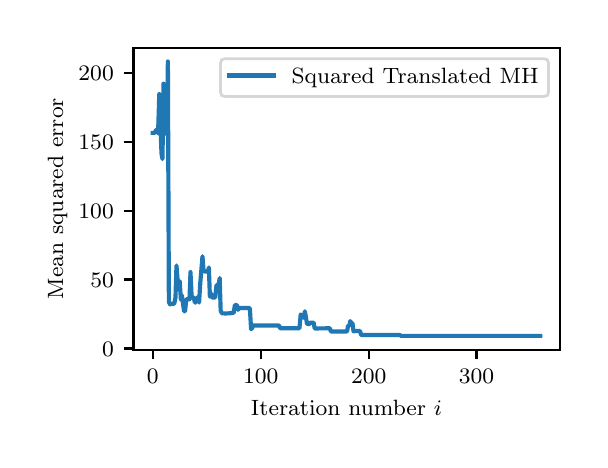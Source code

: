 \begingroup%
\makeatletter%
\begin{pgfpicture}%
\pgfpathrectangle{\pgfpointorigin}{\pgfqpoint{2.76in}{2.06in}}%
\pgfusepath{use as bounding box, clip}%
\begin{pgfscope}%
\pgfsetbuttcap%
\pgfsetmiterjoin%
\pgfsetlinewidth{0.0pt}%
\definecolor{currentstroke}{rgb}{1.0,1.0,1.0}%
\pgfsetstrokecolor{currentstroke}%
\pgfsetstrokeopacity{0.0}%
\pgfsetdash{}{0pt}%
\pgfpathmoveto{\pgfqpoint{0.0in}{0.0in}}%
\pgfpathlineto{\pgfqpoint{2.76in}{0.0in}}%
\pgfpathlineto{\pgfqpoint{2.76in}{2.06in}}%
\pgfpathlineto{\pgfqpoint{0.0in}{2.06in}}%
\pgfpathclose%
\pgfusepath{}%
\end{pgfscope}%
\begin{pgfscope}%
\pgfsetbuttcap%
\pgfsetmiterjoin%
\definecolor{currentfill}{rgb}{1.0,1.0,1.0}%
\pgfsetfillcolor{currentfill}%
\pgfsetlinewidth{0.0pt}%
\definecolor{currentstroke}{rgb}{0.0,0.0,0.0}%
\pgfsetstrokecolor{currentstroke}%
\pgfsetstrokeopacity{0.0}%
\pgfsetdash{}{0pt}%
\pgfpathmoveto{\pgfqpoint{0.529in}{0.45in}}%
\pgfpathlineto{\pgfqpoint{2.66in}{0.45in}}%
\pgfpathlineto{\pgfqpoint{2.66in}{1.96in}}%
\pgfpathlineto{\pgfqpoint{0.529in}{1.96in}}%
\pgfpathclose%
\pgfusepath{fill}%
\end{pgfscope}%
\begin{pgfscope}%
\pgfsetbuttcap%
\pgfsetroundjoin%
\definecolor{currentfill}{rgb}{0.0,0.0,0.0}%
\pgfsetfillcolor{currentfill}%
\pgfsetlinewidth{0.803pt}%
\definecolor{currentstroke}{rgb}{0.0,0.0,0.0}%
\pgfsetstrokecolor{currentstroke}%
\pgfsetdash{}{0pt}%
\pgfsys@defobject{currentmarker}{\pgfqpoint{0.0in}{-0.049in}}{\pgfqpoint{0.0in}{0.0in}}{%
\pgfpathmoveto{\pgfqpoint{0.0in}{0.0in}}%
\pgfpathlineto{\pgfqpoint{0.0in}{-0.049in}}%
\pgfusepath{stroke,fill}%
}%
\begin{pgfscope}%
\pgfsys@transformshift{0.625in}{0.45in}%
\pgfsys@useobject{currentmarker}{}%
\end{pgfscope}%
\end{pgfscope}%
\begin{pgfscope}%
\definecolor{textcolor}{rgb}{0.0,0.0,0.0}%
\pgfsetstrokecolor{textcolor}%
\pgfsetfillcolor{textcolor}%
\pgftext[x=0.625in,y=0.353in,,top]{\color{textcolor}\rmfamily\fontsize{8.0}{9.6}\selectfont \(\displaystyle {0}\)}%
\end{pgfscope}%
\begin{pgfscope}%
\pgfsetbuttcap%
\pgfsetroundjoin%
\definecolor{currentfill}{rgb}{0.0,0.0,0.0}%
\pgfsetfillcolor{currentfill}%
\pgfsetlinewidth{0.803pt}%
\definecolor{currentstroke}{rgb}{0.0,0.0,0.0}%
\pgfsetstrokecolor{currentstroke}%
\pgfsetdash{}{0pt}%
\pgfsys@defobject{currentmarker}{\pgfqpoint{0.0in}{-0.049in}}{\pgfqpoint{0.0in}{0.0in}}{%
\pgfpathmoveto{\pgfqpoint{0.0in}{0.0in}}%
\pgfpathlineto{\pgfqpoint{0.0in}{-0.049in}}%
\pgfusepath{stroke,fill}%
}%
\begin{pgfscope}%
\pgfsys@transformshift{1.165in}{0.45in}%
\pgfsys@useobject{currentmarker}{}%
\end{pgfscope}%
\end{pgfscope}%
\begin{pgfscope}%
\definecolor{textcolor}{rgb}{0.0,0.0,0.0}%
\pgfsetstrokecolor{textcolor}%
\pgfsetfillcolor{textcolor}%
\pgftext[x=1.165in,y=0.353in,,top]{\color{textcolor}\rmfamily\fontsize{8.0}{9.6}\selectfont \(\displaystyle {100}\)}%
\end{pgfscope}%
\begin{pgfscope}%
\pgfsetbuttcap%
\pgfsetroundjoin%
\definecolor{currentfill}{rgb}{0.0,0.0,0.0}%
\pgfsetfillcolor{currentfill}%
\pgfsetlinewidth{0.803pt}%
\definecolor{currentstroke}{rgb}{0.0,0.0,0.0}%
\pgfsetstrokecolor{currentstroke}%
\pgfsetdash{}{0pt}%
\pgfsys@defobject{currentmarker}{\pgfqpoint{0.0in}{-0.049in}}{\pgfqpoint{0.0in}{0.0in}}{%
\pgfpathmoveto{\pgfqpoint{0.0in}{0.0in}}%
\pgfpathlineto{\pgfqpoint{0.0in}{-0.049in}}%
\pgfusepath{stroke,fill}%
}%
\begin{pgfscope}%
\pgfsys@transformshift{1.705in}{0.45in}%
\pgfsys@useobject{currentmarker}{}%
\end{pgfscope}%
\end{pgfscope}%
\begin{pgfscope}%
\definecolor{textcolor}{rgb}{0.0,0.0,0.0}%
\pgfsetstrokecolor{textcolor}%
\pgfsetfillcolor{textcolor}%
\pgftext[x=1.705in,y=0.353in,,top]{\color{textcolor}\rmfamily\fontsize{8.0}{9.6}\selectfont \(\displaystyle {200}\)}%
\end{pgfscope}%
\begin{pgfscope}%
\pgfsetbuttcap%
\pgfsetroundjoin%
\definecolor{currentfill}{rgb}{0.0,0.0,0.0}%
\pgfsetfillcolor{currentfill}%
\pgfsetlinewidth{0.803pt}%
\definecolor{currentstroke}{rgb}{0.0,0.0,0.0}%
\pgfsetstrokecolor{currentstroke}%
\pgfsetdash{}{0pt}%
\pgfsys@defobject{currentmarker}{\pgfqpoint{0.0in}{-0.049in}}{\pgfqpoint{0.0in}{0.0in}}{%
\pgfpathmoveto{\pgfqpoint{0.0in}{0.0in}}%
\pgfpathlineto{\pgfqpoint{0.0in}{-0.049in}}%
\pgfusepath{stroke,fill}%
}%
\begin{pgfscope}%
\pgfsys@transformshift{2.244in}{0.45in}%
\pgfsys@useobject{currentmarker}{}%
\end{pgfscope}%
\end{pgfscope}%
\begin{pgfscope}%
\definecolor{textcolor}{rgb}{0.0,0.0,0.0}%
\pgfsetstrokecolor{textcolor}%
\pgfsetfillcolor{textcolor}%
\pgftext[x=2.244in,y=0.353in,,top]{\color{textcolor}\rmfamily\fontsize{8.0}{9.6}\selectfont \(\displaystyle {300}\)}%
\end{pgfscope}%
\begin{pgfscope}%
\definecolor{textcolor}{rgb}{0.0,0.0,0.0}%
\pgfsetstrokecolor{textcolor}%
\pgfsetfillcolor{textcolor}%
\pgftext[x=1.594in,y=0.199in,,top]{\color{textcolor}\rmfamily\fontsize{8.0}{9.6}\selectfont Iteration number \(\displaystyle i\)}%
\end{pgfscope}%
\begin{pgfscope}%
\pgfsetbuttcap%
\pgfsetroundjoin%
\definecolor{currentfill}{rgb}{0.0,0.0,0.0}%
\pgfsetfillcolor{currentfill}%
\pgfsetlinewidth{0.803pt}%
\definecolor{currentstroke}{rgb}{0.0,0.0,0.0}%
\pgfsetstrokecolor{currentstroke}%
\pgfsetdash{}{0pt}%
\pgfsys@defobject{currentmarker}{\pgfqpoint{-0.049in}{0.0in}}{\pgfqpoint{-0.0in}{0.0in}}{%
\pgfpathmoveto{\pgfqpoint{-0.0in}{0.0in}}%
\pgfpathlineto{\pgfqpoint{-0.049in}{0.0in}}%
\pgfusepath{stroke,fill}%
}%
\begin{pgfscope}%
\pgfsys@transformshift{0.529in}{0.456in}%
\pgfsys@useobject{currentmarker}{}%
\end{pgfscope}%
\end{pgfscope}%
\begin{pgfscope}%
\definecolor{textcolor}{rgb}{0.0,0.0,0.0}%
\pgfsetstrokecolor{textcolor}%
\pgfsetfillcolor{textcolor}%
\pgftext[x=0.372in, y=0.418in, left, base]{\color{textcolor}\rmfamily\fontsize{8.0}{9.6}\selectfont \(\displaystyle {0}\)}%
\end{pgfscope}%
\begin{pgfscope}%
\pgfsetbuttcap%
\pgfsetroundjoin%
\definecolor{currentfill}{rgb}{0.0,0.0,0.0}%
\pgfsetfillcolor{currentfill}%
\pgfsetlinewidth{0.803pt}%
\definecolor{currentstroke}{rgb}{0.0,0.0,0.0}%
\pgfsetstrokecolor{currentstroke}%
\pgfsetdash{}{0pt}%
\pgfsys@defobject{currentmarker}{\pgfqpoint{-0.049in}{0.0in}}{\pgfqpoint{-0.0in}{0.0in}}{%
\pgfpathmoveto{\pgfqpoint{-0.0in}{0.0in}}%
\pgfpathlineto{\pgfqpoint{-0.049in}{0.0in}}%
\pgfusepath{stroke,fill}%
}%
\begin{pgfscope}%
\pgfsys@transformshift{0.529in}{0.801in}%
\pgfsys@useobject{currentmarker}{}%
\end{pgfscope}%
\end{pgfscope}%
\begin{pgfscope}%
\definecolor{textcolor}{rgb}{0.0,0.0,0.0}%
\pgfsetstrokecolor{textcolor}%
\pgfsetfillcolor{textcolor}%
\pgftext[x=0.313in, y=0.762in, left, base]{\color{textcolor}\rmfamily\fontsize{8.0}{9.6}\selectfont \(\displaystyle {50}\)}%
\end{pgfscope}%
\begin{pgfscope}%
\pgfsetbuttcap%
\pgfsetroundjoin%
\definecolor{currentfill}{rgb}{0.0,0.0,0.0}%
\pgfsetfillcolor{currentfill}%
\pgfsetlinewidth{0.803pt}%
\definecolor{currentstroke}{rgb}{0.0,0.0,0.0}%
\pgfsetstrokecolor{currentstroke}%
\pgfsetdash{}{0pt}%
\pgfsys@defobject{currentmarker}{\pgfqpoint{-0.049in}{0.0in}}{\pgfqpoint{-0.0in}{0.0in}}{%
\pgfpathmoveto{\pgfqpoint{-0.0in}{0.0in}}%
\pgfpathlineto{\pgfqpoint{-0.049in}{0.0in}}%
\pgfusepath{stroke,fill}%
}%
\begin{pgfscope}%
\pgfsys@transformshift{0.529in}{1.145in}%
\pgfsys@useobject{currentmarker}{}%
\end{pgfscope}%
\end{pgfscope}%
\begin{pgfscope}%
\definecolor{textcolor}{rgb}{0.0,0.0,0.0}%
\pgfsetstrokecolor{textcolor}%
\pgfsetfillcolor{textcolor}%
\pgftext[x=0.254in, y=1.106in, left, base]{\color{textcolor}\rmfamily\fontsize{8.0}{9.6}\selectfont \(\displaystyle {100}\)}%
\end{pgfscope}%
\begin{pgfscope}%
\pgfsetbuttcap%
\pgfsetroundjoin%
\definecolor{currentfill}{rgb}{0.0,0.0,0.0}%
\pgfsetfillcolor{currentfill}%
\pgfsetlinewidth{0.803pt}%
\definecolor{currentstroke}{rgb}{0.0,0.0,0.0}%
\pgfsetstrokecolor{currentstroke}%
\pgfsetdash{}{0pt}%
\pgfsys@defobject{currentmarker}{\pgfqpoint{-0.049in}{0.0in}}{\pgfqpoint{-0.0in}{0.0in}}{%
\pgfpathmoveto{\pgfqpoint{-0.0in}{0.0in}}%
\pgfpathlineto{\pgfqpoint{-0.049in}{0.0in}}%
\pgfusepath{stroke,fill}%
}%
\begin{pgfscope}%
\pgfsys@transformshift{0.529in}{1.489in}%
\pgfsys@useobject{currentmarker}{}%
\end{pgfscope}%
\end{pgfscope}%
\begin{pgfscope}%
\definecolor{textcolor}{rgb}{0.0,0.0,0.0}%
\pgfsetstrokecolor{textcolor}%
\pgfsetfillcolor{textcolor}%
\pgftext[x=0.254in, y=1.451in, left, base]{\color{textcolor}\rmfamily\fontsize{8.0}{9.6}\selectfont \(\displaystyle {150}\)}%
\end{pgfscope}%
\begin{pgfscope}%
\pgfsetbuttcap%
\pgfsetroundjoin%
\definecolor{currentfill}{rgb}{0.0,0.0,0.0}%
\pgfsetfillcolor{currentfill}%
\pgfsetlinewidth{0.803pt}%
\definecolor{currentstroke}{rgb}{0.0,0.0,0.0}%
\pgfsetstrokecolor{currentstroke}%
\pgfsetdash{}{0pt}%
\pgfsys@defobject{currentmarker}{\pgfqpoint{-0.049in}{0.0in}}{\pgfqpoint{-0.0in}{0.0in}}{%
\pgfpathmoveto{\pgfqpoint{-0.0in}{0.0in}}%
\pgfpathlineto{\pgfqpoint{-0.049in}{0.0in}}%
\pgfusepath{stroke,fill}%
}%
\begin{pgfscope}%
\pgfsys@transformshift{0.529in}{1.833in}%
\pgfsys@useobject{currentmarker}{}%
\end{pgfscope}%
\end{pgfscope}%
\begin{pgfscope}%
\definecolor{textcolor}{rgb}{0.0,0.0,0.0}%
\pgfsetstrokecolor{textcolor}%
\pgfsetfillcolor{textcolor}%
\pgftext[x=0.254in, y=1.795in, left, base]{\color{textcolor}\rmfamily\fontsize{8.0}{9.6}\selectfont \(\displaystyle {200}\)}%
\end{pgfscope}%
\begin{pgfscope}%
\definecolor{textcolor}{rgb}{0.0,0.0,0.0}%
\pgfsetstrokecolor{textcolor}%
\pgfsetfillcolor{textcolor}%
\pgftext[x=0.199in,y=1.205in,,bottom,rotate=90.0]{\color{textcolor}\rmfamily\fontsize{8.0}{9.6}\selectfont Mean squared error}%
\end{pgfscope}%
\begin{pgfscope}%
\pgfpathrectangle{\pgfqpoint{0.529in}{0.45in}}{\pgfqpoint{2.131in}{1.51in}}%
\pgfusepath{clip}%
\pgfsetrectcap%
\pgfsetroundjoin%
\pgfsetlinewidth{1.506pt}%
\definecolor{currentstroke}{rgb}{0.122,0.467,0.706}%
\pgfsetstrokecolor{currentstroke}%
\pgfsetdash{}{0pt}%
\pgfpathmoveto{\pgfqpoint{0.625in}{1.534in}}%
\pgfpathlineto{\pgfqpoint{0.636in}{1.534in}}%
\pgfpathlineto{\pgfqpoint{0.642in}{1.549in}}%
\pgfpathlineto{\pgfqpoint{0.647in}{1.549in}}%
\pgfpathlineto{\pgfqpoint{0.652in}{1.532in}}%
\pgfpathlineto{\pgfqpoint{0.658in}{1.728in}}%
\pgfpathlineto{\pgfqpoint{0.663in}{1.599in}}%
\pgfpathlineto{\pgfqpoint{0.669in}{1.431in}}%
\pgfpathlineto{\pgfqpoint{0.674in}{1.403in}}%
\pgfpathlineto{\pgfqpoint{0.679in}{1.78in}}%
\pgfpathlineto{\pgfqpoint{0.685in}{1.531in}}%
\pgfpathlineto{\pgfqpoint{0.69in}{1.53in}}%
\pgfpathlineto{\pgfqpoint{0.696in}{1.531in}}%
\pgfpathlineto{\pgfqpoint{0.701in}{1.891in}}%
\pgfpathlineto{\pgfqpoint{0.706in}{0.689in}}%
\pgfpathlineto{\pgfqpoint{0.712in}{0.676in}}%
\pgfpathlineto{\pgfqpoint{0.717in}{0.68in}}%
\pgfpathlineto{\pgfqpoint{0.733in}{0.68in}}%
\pgfpathlineto{\pgfqpoint{0.739in}{0.71in}}%
\pgfpathlineto{\pgfqpoint{0.744in}{0.871in}}%
\pgfpathlineto{\pgfqpoint{0.75in}{0.793in}}%
\pgfpathlineto{\pgfqpoint{0.76in}{0.793in}}%
\pgfpathlineto{\pgfqpoint{0.766in}{0.7in}}%
\pgfpathlineto{\pgfqpoint{0.771in}{0.722in}}%
\pgfpathlineto{\pgfqpoint{0.782in}{0.642in}}%
\pgfpathlineto{\pgfqpoint{0.787in}{0.642in}}%
\pgfpathlineto{\pgfqpoint{0.793in}{0.702in}}%
\pgfpathlineto{\pgfqpoint{0.809in}{0.702in}}%
\pgfpathlineto{\pgfqpoint{0.814in}{0.838in}}%
\pgfpathlineto{\pgfqpoint{0.82in}{0.711in}}%
\pgfpathlineto{\pgfqpoint{0.83in}{0.711in}}%
\pgfpathlineto{\pgfqpoint{0.836in}{0.686in}}%
\pgfpathlineto{\pgfqpoint{0.841in}{0.686in}}%
\pgfpathlineto{\pgfqpoint{0.847in}{0.711in}}%
\pgfpathlineto{\pgfqpoint{0.852in}{0.711in}}%
\pgfpathlineto{\pgfqpoint{0.857in}{0.686in}}%
\pgfpathlineto{\pgfqpoint{0.863in}{0.783in}}%
\pgfpathlineto{\pgfqpoint{0.874in}{0.917in}}%
\pgfpathlineto{\pgfqpoint{0.879in}{0.85in}}%
\pgfpathlineto{\pgfqpoint{0.89in}{0.838in}}%
\pgfpathlineto{\pgfqpoint{0.895in}{0.842in}}%
\pgfpathlineto{\pgfqpoint{0.901in}{0.842in}}%
\pgfpathlineto{\pgfqpoint{0.906in}{0.861in}}%
\pgfpathlineto{\pgfqpoint{0.911in}{0.715in}}%
\pgfpathlineto{\pgfqpoint{0.917in}{0.731in}}%
\pgfpathlineto{\pgfqpoint{0.922in}{0.71in}}%
\pgfpathlineto{\pgfqpoint{0.938in}{0.711in}}%
\pgfpathlineto{\pgfqpoint{0.944in}{0.773in}}%
\pgfpathlineto{\pgfqpoint{0.955in}{0.773in}}%
\pgfpathlineto{\pgfqpoint{0.96in}{0.808in}}%
\pgfpathlineto{\pgfqpoint{0.965in}{0.645in}}%
\pgfpathlineto{\pgfqpoint{0.971in}{0.632in}}%
\pgfpathlineto{\pgfqpoint{0.987in}{0.631in}}%
\pgfpathlineto{\pgfqpoint{1.014in}{0.632in}}%
\pgfpathlineto{\pgfqpoint{1.019in}{0.634in}}%
\pgfpathlineto{\pgfqpoint{1.03in}{0.634in}}%
\pgfpathlineto{\pgfqpoint{1.036in}{0.673in}}%
\pgfpathlineto{\pgfqpoint{1.046in}{0.673in}}%
\pgfpathlineto{\pgfqpoint{1.052in}{0.649in}}%
\pgfpathlineto{\pgfqpoint{1.057in}{0.658in}}%
\pgfpathlineto{\pgfqpoint{1.111in}{0.658in}}%
\pgfpathlineto{\pgfqpoint{1.117in}{0.553in}}%
\pgfpathlineto{\pgfqpoint{1.122in}{0.557in}}%
\pgfpathlineto{\pgfqpoint{1.127in}{0.571in}}%
\pgfpathlineto{\pgfqpoint{1.257in}{0.571in}}%
\pgfpathlineto{\pgfqpoint{1.262in}{0.557in}}%
\pgfpathlineto{\pgfqpoint{1.359in}{0.557in}}%
\pgfpathlineto{\pgfqpoint{1.365in}{0.626in}}%
\pgfpathlineto{\pgfqpoint{1.37in}{0.622in}}%
\pgfpathlineto{\pgfqpoint{1.376in}{0.611in}}%
\pgfpathlineto{\pgfqpoint{1.381in}{0.611in}}%
\pgfpathlineto{\pgfqpoint{1.386in}{0.642in}}%
\pgfpathlineto{\pgfqpoint{1.397in}{0.578in}}%
\pgfpathlineto{\pgfqpoint{1.408in}{0.578in}}%
\pgfpathlineto{\pgfqpoint{1.413in}{0.585in}}%
\pgfpathlineto{\pgfqpoint{1.43in}{0.585in}}%
\pgfpathlineto{\pgfqpoint{1.435in}{0.556in}}%
\pgfpathlineto{\pgfqpoint{1.511in}{0.557in}}%
\pgfpathlineto{\pgfqpoint{1.516in}{0.541in}}%
\pgfpathlineto{\pgfqpoint{1.597in}{0.541in}}%
\pgfpathlineto{\pgfqpoint{1.602in}{0.57in}}%
\pgfpathlineto{\pgfqpoint{1.608in}{0.57in}}%
\pgfpathlineto{\pgfqpoint{1.613in}{0.593in}}%
\pgfpathlineto{\pgfqpoint{1.618in}{0.583in}}%
\pgfpathlineto{\pgfqpoint{1.624in}{0.583in}}%
\pgfpathlineto{\pgfqpoint{1.629in}{0.542in}}%
\pgfpathlineto{\pgfqpoint{1.64in}{0.543in}}%
\pgfpathlineto{\pgfqpoint{1.662in}{0.543in}}%
\pgfpathlineto{\pgfqpoint{1.667in}{0.523in}}%
\pgfpathlineto{\pgfqpoint{1.861in}{0.523in}}%
\pgfpathlineto{\pgfqpoint{1.867in}{0.519in}}%
\pgfpathlineto{\pgfqpoint{2.563in}{0.519in}}%
\pgfpathlineto{\pgfqpoint{2.563in}{0.519in}}%
\pgfusepath{stroke}%
\end{pgfscope}%
\begin{pgfscope}%
\pgfsetrectcap%
\pgfsetmiterjoin%
\pgfsetlinewidth{0.803pt}%
\definecolor{currentstroke}{rgb}{0.0,0.0,0.0}%
\pgfsetstrokecolor{currentstroke}%
\pgfsetdash{}{0pt}%
\pgfpathmoveto{\pgfqpoint{0.529in}{0.45in}}%
\pgfpathlineto{\pgfqpoint{0.529in}{1.96in}}%
\pgfusepath{stroke}%
\end{pgfscope}%
\begin{pgfscope}%
\pgfsetrectcap%
\pgfsetmiterjoin%
\pgfsetlinewidth{0.803pt}%
\definecolor{currentstroke}{rgb}{0.0,0.0,0.0}%
\pgfsetstrokecolor{currentstroke}%
\pgfsetdash{}{0pt}%
\pgfpathmoveto{\pgfqpoint{2.66in}{0.45in}}%
\pgfpathlineto{\pgfqpoint{2.66in}{1.96in}}%
\pgfusepath{stroke}%
\end{pgfscope}%
\begin{pgfscope}%
\pgfsetrectcap%
\pgfsetmiterjoin%
\pgfsetlinewidth{0.803pt}%
\definecolor{currentstroke}{rgb}{0.0,0.0,0.0}%
\pgfsetstrokecolor{currentstroke}%
\pgfsetdash{}{0pt}%
\pgfpathmoveto{\pgfqpoint{0.529in}{0.45in}}%
\pgfpathlineto{\pgfqpoint{2.66in}{0.45in}}%
\pgfusepath{stroke}%
\end{pgfscope}%
\begin{pgfscope}%
\pgfsetrectcap%
\pgfsetmiterjoin%
\pgfsetlinewidth{0.803pt}%
\definecolor{currentstroke}{rgb}{0.0,0.0,0.0}%
\pgfsetstrokecolor{currentstroke}%
\pgfsetdash{}{0pt}%
\pgfpathmoveto{\pgfqpoint{0.529in}{1.96in}}%
\pgfpathlineto{\pgfqpoint{2.66in}{1.96in}}%
\pgfusepath{stroke}%
\end{pgfscope}%
\begin{pgfscope}%
\pgfsetbuttcap%
\pgfsetmiterjoin%
\definecolor{currentfill}{rgb}{1.0,1.0,1.0}%
\pgfsetfillcolor{currentfill}%
\pgfsetfillopacity{0.8}%
\pgfsetlinewidth{1.004pt}%
\definecolor{currentstroke}{rgb}{0.8,0.8,0.8}%
\pgfsetstrokecolor{currentstroke}%
\pgfsetstrokeopacity{0.8}%
\pgfsetdash{}{0pt}%
\pgfpathmoveto{\pgfqpoint{0.987in}{1.716in}}%
\pgfpathlineto{\pgfqpoint{2.582in}{1.716in}}%
\pgfpathquadraticcurveto{\pgfqpoint{2.604in}{1.716in}}{\pgfqpoint{2.604in}{1.738in}}%
\pgfpathlineto{\pgfqpoint{2.604in}{1.882in}}%
\pgfpathquadraticcurveto{\pgfqpoint{2.604in}{1.905in}}{\pgfqpoint{2.582in}{1.905in}}%
\pgfpathlineto{\pgfqpoint{0.987in}{1.905in}}%
\pgfpathquadraticcurveto{\pgfqpoint{0.964in}{1.905in}}{\pgfqpoint{0.964in}{1.882in}}%
\pgfpathlineto{\pgfqpoint{0.964in}{1.738in}}%
\pgfpathquadraticcurveto{\pgfqpoint{0.964in}{1.716in}}{\pgfqpoint{0.987in}{1.716in}}%
\pgfpathclose%
\pgfusepath{stroke,fill}%
\end{pgfscope}%
\begin{pgfscope}%
\pgfsetrectcap%
\pgfsetroundjoin%
\pgfsetlinewidth{1.506pt}%
\definecolor{currentstroke}{rgb}{0.122,0.467,0.706}%
\pgfsetstrokecolor{currentstroke}%
\pgfsetdash{}{0pt}%
\pgfpathmoveto{\pgfqpoint{1.009in}{1.821in}}%
\pgfpathlineto{\pgfqpoint{1.231in}{1.821in}}%
\pgfusepath{stroke}%
\end{pgfscope}%
\begin{pgfscope}%
\definecolor{textcolor}{rgb}{0.0,0.0,0.0}%
\pgfsetstrokecolor{textcolor}%
\pgfsetfillcolor{textcolor}%
\pgftext[x=1.32in,y=1.782in,left,base]{\color{textcolor}\rmfamily\fontsize{8.0}{9.6}\selectfont Squared Translated MH}%
\end{pgfscope}%
\end{pgfpicture}%
\makeatother%
\endgroup%
